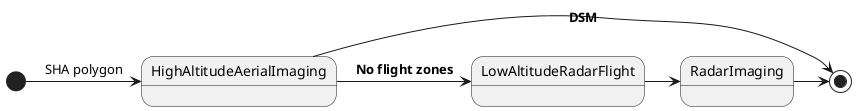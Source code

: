 @startuml

[*] -> HighAltitudeAerialImaging: SHA polygon
HighAltitudeAerialImaging -> [*]: **DSM**

HighAltitudeAerialImaging -> LowAltitudeRadarFlight : **No flight zones**

LowAltitudeRadarFlight -> RadarImaging
RadarImaging -> [*]

@enduml
